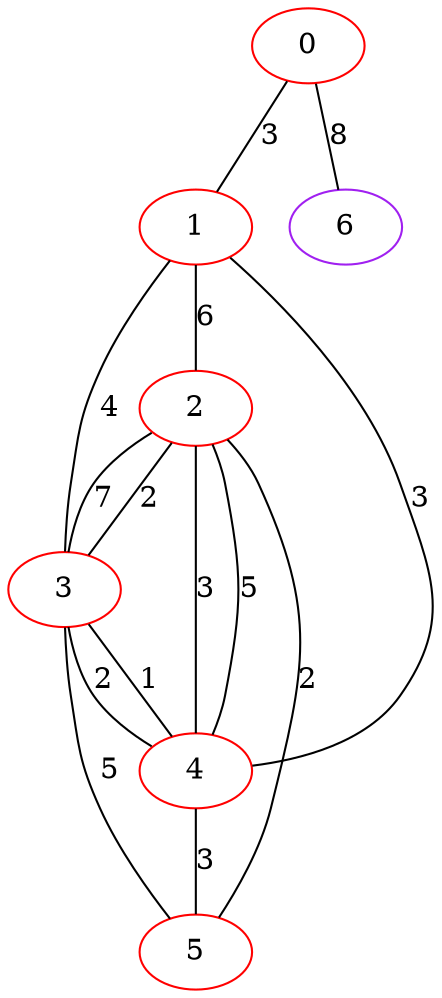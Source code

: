 graph "" {
0 [color=red, weight=1];
1 [color=red, weight=1];
2 [color=red, weight=1];
3 [color=red, weight=1];
4 [color=red, weight=1];
5 [color=red, weight=1];
6 [color=purple, weight=4];
0 -- 1  [key=0, label=3];
0 -- 6  [key=0, label=8];
1 -- 2  [key=0, label=6];
1 -- 3  [key=0, label=4];
1 -- 4  [key=0, label=3];
2 -- 3  [key=0, label=2];
2 -- 3  [key=1, label=7];
2 -- 4  [key=0, label=3];
2 -- 4  [key=1, label=5];
2 -- 5  [key=0, label=2];
3 -- 4  [key=0, label=1];
3 -- 4  [key=1, label=2];
3 -- 5  [key=0, label=5];
4 -- 5  [key=0, label=3];
}
